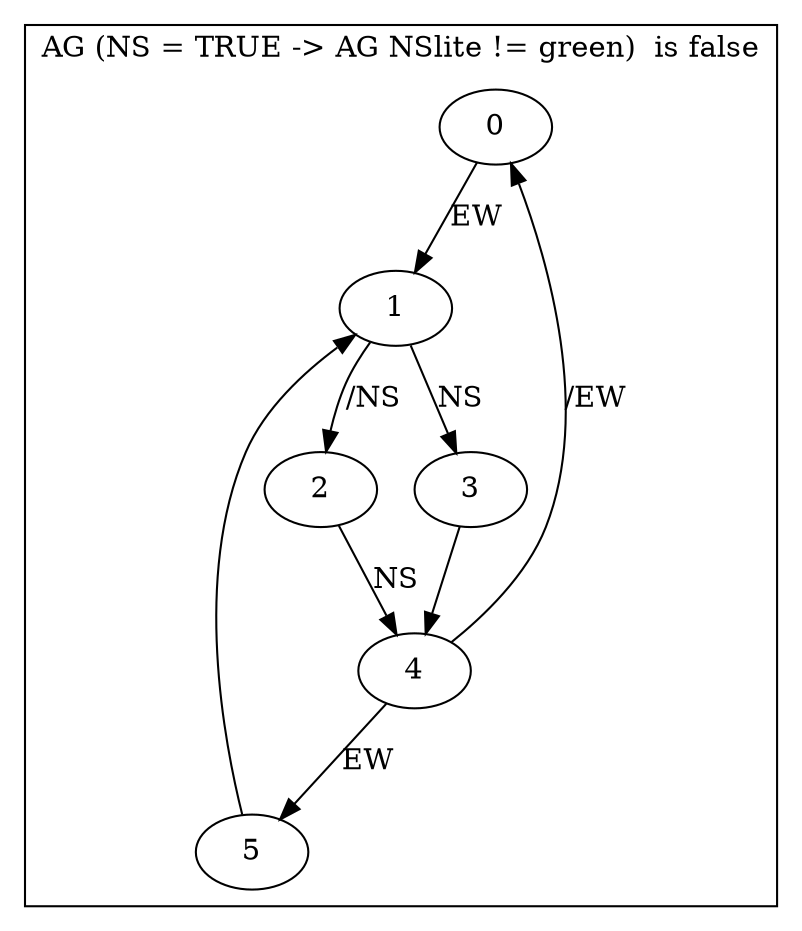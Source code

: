 digraph {
subgraph cluster_0 {
label="AG (NS = TRUE -> AG NSlite != green)  is false";

0 -> 1[label="EW"];
1 -> 2[label="/NS"];
1 -> 3[label="NS"];
2 -> 4[label="NS"];
3 -> 4[label=""];
4 -> 5[label="EW"];
4 -> 0[label="/EW"];
5 -> 1[label=""];
}}
